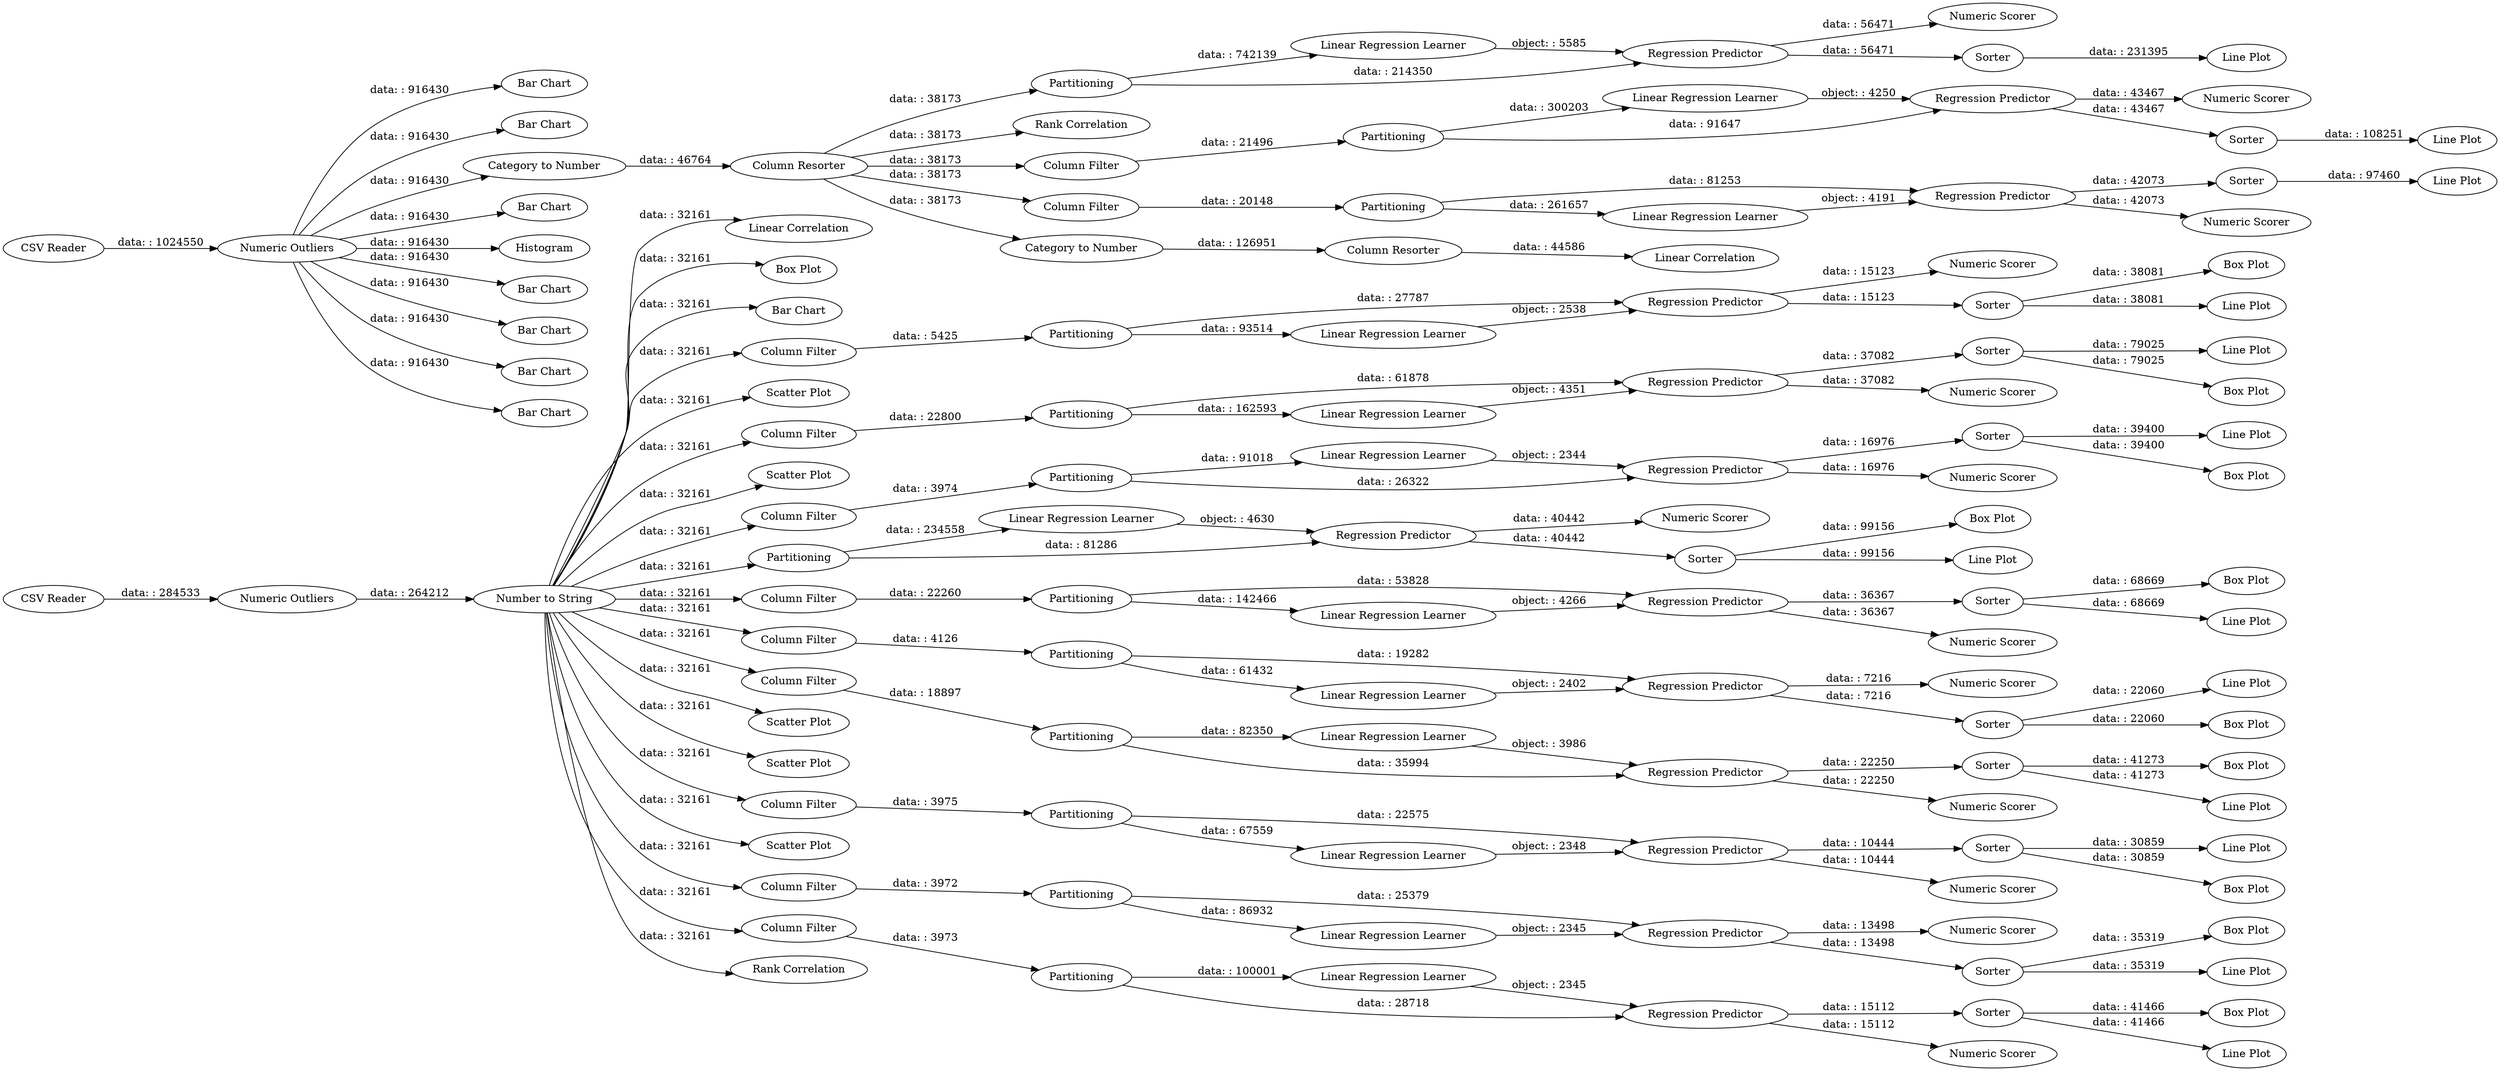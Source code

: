 digraph {
	"-4829993132496889525_99" [label="Linear Regression Learner"]
	"-4829993132496889525_19" [label="Linear Regression Learner"]
	"-4829993132496889525_87" [label="Line Plot"]
	"-4829993132496889525_110" [label=Sorter]
	"-4829993132496889525_106" [label=Partitioning]
	"-4829993132496889525_126" [label="Line Plot"]
	"-4829993132496889525_32" [label="Bar Chart"]
	"-4829993132496889525_103" [label=Sorter]
	"-4829993132496889525_66" [label="Linear Correlation"]
	"-4829993132496889525_113" [label="Regression Predictor"]
	"-4829993132496889525_115" [label="Number to String"]
	"-4829993132496889525_125" [label="Box Plot"]
	"-4829993132496889525_35" [label="Bar Chart"]
	"-4829993132496889525_120" [label="Linear Regression Learner"]
	"-4829993132496889525_90" [label="Linear Regression Learner"]
	"-4829993132496889525_62" [label="Regression Predictor"]
	"-4829993132496889525_122" [label="Numeric Scorer"]
	"-4829993132496889525_79" [label="Regression Predictor"]
	"-4829993132496889525_77" [label=Partitioning]
	"-4829993132496889525_25" [label="Regression Predictor"]
	"-4829993132496889525_5" [label="Linear Regression Learner"]
	"-4829993132496889525_89" [label=Partitioning]
	"-4829993132496889525_118" [label="Box Plot"]
	"-4829993132496889525_114" [label="Linear Regression Learner"]
	"-4829993132496889525_16" [label="Numeric Scorer"]
	"-4829993132496889525_29" [label="Linear Regression Learner"]
	"-4829993132496889525_4" [label="Category to Number"]
	"-4829993132496889525_6" [label=Partitioning]
	"-4829993132496889525_134" [label="Bar Chart"]
	"-4829993132496889525_83" [label="Regression Predictor"]
	"-4829993132496889525_56" [label="Column Filter"]
	"-4829993132496889525_27" [label=Sorter]
	"-4829993132496889525_138" [label="Scatter Plot"]
	"-4829993132496889525_33" [label="Bar Chart"]
	"-4829993132496889525_132" [label="Column Filter"]
	"-4829993132496889525_116" [label=Sorter]
	"-4829993132496889525_117" [label="Line Plot"]
	"-4829993132496889525_57" [label=Sorter]
	"-4829993132496889525_137" [label="Scatter Plot"]
	"-4829993132496889525_60" [label=Partitioning]
	"-4829993132496889525_88" [label="Box Plot"]
	"-4829993132496889525_15" [label="Regression Predictor"]
	"-4829993132496889525_112" [label="Numeric Scorer"]
	"-4829993132496889525_17" [label=Sorter]
	"-4829993132496889525_1" [label="CSV Reader"]
	"-4829993132496889525_80" [label="Numeric Scorer"]
	"-4829993132496889525_69" [label="Box Plot"]
	"-4829993132496889525_85" [label="Column Filter"]
	"-4829993132496889525_40" [label="Numeric Outliers"]
	"-4829993132496889525_119" [label=Partitioning]
	"-4829993132496889525_59" [label="Box Plot"]
	"-4829993132496889525_61" [label="Linear Regression Learner"]
	"-4829993132496889525_98" [label=Partitioning]
	"-4829993132496889525_107" [label=Partitioning]
	"-4829993132496889525_78" [label="Linear Regression Learner"]
	"-4829993132496889525_100" [label="Regression Predictor"]
	"-4829993132496889525_127" [label="Box Plot"]
	"-4829993132496889525_67" [label=Sorter]
	"-4829993132496889525_8" [label="Numeric Scorer"]
	"-4829993132496889525_64" [label="Column Filter"]
	"-4829993132496889525_34" [label=Histogram]
	"-4829993132496889525_68" [label="Line Plot"]
	"-4829993132496889525_9" [label=Sorter]
	"-4829993132496889525_81" [label="Column Filter"]
	"-4829993132496889525_73" [label="Numeric Scorer"]
	"-4829993132496889525_97" [label="Box Plot"]
	"-4829993132496889525_101" [label="Numeric Scorer"]
	"-4829993132496889525_71" [label="Linear Regression Learner"]
	"-4829993132496889525_128" [label=Partitioning]
	"-4829993132496889525_26" [label="Numeric Scorer"]
	"-4829993132496889525_22" [label="Column Resorter"]
	"-4829993132496889525_105" [label="Box Plot"]
	"-4829993132496889525_55" [label="Numeric Scorer"]
	"-4829993132496889525_51" [label="Box Plot"]
	"-4829993132496889525_30" [label="Bar Chart"]
	"-4829993132496889525_75" [label="Line Plot"]
	"-4829993132496889525_76" [label="Box Plot"]
	"-4829993132496889525_92" [label="Regression Predictor"]
	"-4829993132496889525_74" [label="Column Filter"]
	"-4829993132496889525_86" [label=Sorter]
	"-4829993132496889525_52" [label=Partitioning]
	"-4829993132496889525_11" [label="Rank Correlation"]
	"-4829993132496889525_135" [label="Scatter Plot"]
	"-4829993132496889525_93" [label="Numeric Scorer"]
	"-4829993132496889525_136" [label="Scatter Plot"]
	"-4829993132496889525_104" [label="Line Plot"]
	"-4829993132496889525_109" [label="Line Plot"]
	"-4829993132496889525_12" [label="Column Resorter"]
	"-4829993132496889525_36" [label="Bar Chart"]
	"-4829993132496889525_111" [label="Column Filter"]
	"-4829993132496889525_20" [label="Linear Correlation"]
	"-4829993132496889525_54" [label="Regression Predictor"]
	"-4829993132496889525_13" [label="Column Filter"]
	"-4829993132496889525_70" [label=Partitioning]
	"-4829993132496889525_130" [label="Regression Predictor"]
	"-4829993132496889525_7" [label="Regression Predictor"]
	"-4829993132496889525_91" [label="Linear Regression Learner"]
	"-4829993132496889525_84" [label="Numeric Scorer"]
	"-4829993132496889525_63" [label="Numeric Scorer"]
	"-4829993132496889525_82" [label=Sorter]
	"-4829993132496889525_50" [label="Line Plot"]
	"-4829993132496889525_38" [label="Bar Chart"]
	"-4829993132496889525_14" [label=Partitioning]
	"-4829993132496889525_49" [label=Sorter]
	"-4829993132496889525_58" [label="Line Plot"]
	"-4829993132496889525_10" [label="Line Plot"]
	"-4829993132496889525_96" [label="Line Plot"]
	"-4829993132496889525_28" [label="Line Plot"]
	"-4829993132496889525_124" [label="Scatter Plot"]
	"-4829993132496889525_24" [label=Partitioning]
	"-4829993132496889525_133" [label=Sorter]
	"-4829993132496889525_3" [label="Numeric Outliers"]
	"-4829993132496889525_72" [label="Regression Predictor"]
	"-4829993132496889525_23" [label="Column Filter"]
	"-4829993132496889525_53" [label="Linear Regression Learner"]
	"-4829993132496889525_95" [label=Sorter]
	"-4829993132496889525_21" [label="Category to Number"]
	"-4829993132496889525_18" [label="Line Plot"]
	"-4829993132496889525_94" [label="Column Filter"]
	"-4829993132496889525_31" [label="Bar Chart"]
	"-4829993132496889525_102" [label="Column Filter"]
	"-4829993132496889525_65" [label="Rank Correlation"]
	"-4829993132496889525_131" [label="Numeric Scorer"]
	"-4829993132496889525_121" [label="Regression Predictor"]
	"-4829993132496889525_129" [label="Linear Regression Learner"]
	"-4829993132496889525_108" [label="Box Plot"]
	"-4829993132496889525_39" [label="CSV Reader"]
	"-4829993132496889525_62" -> "-4829993132496889525_57" [label="data: : 36367"]
	"-4829993132496889525_27" -> "-4829993132496889525_28" [label="data: : 97460"]
	"-4829993132496889525_78" -> "-4829993132496889525_79" [label="object: : 2402"]
	"-4829993132496889525_115" -> "-4829993132496889525_94" [label="data: : 32161"]
	"-4829993132496889525_70" -> "-4829993132496889525_72" [label="data: : 35994"]
	"-4829993132496889525_25" -> "-4829993132496889525_26" [label="data: : 42073"]
	"-4829993132496889525_57" -> "-4829993132496889525_59" [label="data: : 68669"]
	"-4829993132496889525_103" -> "-4829993132496889525_104" [label="data: : 41466"]
	"-4829993132496889525_115" -> "-4829993132496889525_66" [label="data: : 32161"]
	"-4829993132496889525_114" -> "-4829993132496889525_113" [label="object: : 2348"]
	"-4829993132496889525_129" -> "-4829993132496889525_130" [label="object: : 4351"]
	"-4829993132496889525_115" -> "-4829993132496889525_56" [label="data: : 32161"]
	"-4829993132496889525_74" -> "-4829993132496889525_70" [label="data: : 18897"]
	"-4829993132496889525_115" -> "-4829993132496889525_111" [label="data: : 32161"]
	"-4829993132496889525_115" -> "-4829993132496889525_138" [label="data: : 32161"]
	"-4829993132496889525_40" -> "-4829993132496889525_115" [label="data: : 264212"]
	"-4829993132496889525_89" -> "-4829993132496889525_83" [label="data: : 26322"]
	"-4829993132496889525_115" -> "-4829993132496889525_64" [label="data: : 32161"]
	"-4829993132496889525_115" -> "-4829993132496889525_102" [label="data: : 32161"]
	"-4829993132496889525_121" -> "-4829993132496889525_116" [label="data: : 40442"]
	"-4829993132496889525_12" -> "-4829993132496889525_13" [label="data: : 38173"]
	"-4829993132496889525_133" -> "-4829993132496889525_126" [label="data: : 79025"]
	"-4829993132496889525_61" -> "-4829993132496889525_62" [label="object: : 4266"]
	"-4829993132496889525_53" -> "-4829993132496889525_54" [label="object: : 2538"]
	"-4829993132496889525_3" -> "-4829993132496889525_35" [label="data: : 916430"]
	"-4829993132496889525_83" -> "-4829993132496889525_86" [label="data: : 16976"]
	"-4829993132496889525_14" -> "-4829993132496889525_15" [label="data: : 91647"]
	"-4829993132496889525_9" -> "-4829993132496889525_10" [label="data: : 231395"]
	"-4829993132496889525_77" -> "-4829993132496889525_78" [label="data: : 61432"]
	"-4829993132496889525_128" -> "-4829993132496889525_130" [label="data: : 61878"]
	"-4829993132496889525_3" -> "-4829993132496889525_36" [label="data: : 916430"]
	"-4829993132496889525_113" -> "-4829993132496889525_110" [label="data: : 10444"]
	"-4829993132496889525_86" -> "-4829993132496889525_87" [label="data: : 39400"]
	"-4829993132496889525_92" -> "-4829993132496889525_93" [label="data: : 13498"]
	"-4829993132496889525_49" -> "-4829993132496889525_51" [label="data: : 38081"]
	"-4829993132496889525_79" -> "-4829993132496889525_82" [label="data: : 7216"]
	"-4829993132496889525_130" -> "-4829993132496889525_133" [label="data: : 37082"]
	"-4829993132496889525_22" -> "-4829993132496889525_20" [label="data: : 44586"]
	"-4829993132496889525_119" -> "-4829993132496889525_120" [label="data: : 234558"]
	"-4829993132496889525_132" -> "-4829993132496889525_128" [label="data: : 22800"]
	"-4829993132496889525_128" -> "-4829993132496889525_129" [label="data: : 162593"]
	"-4829993132496889525_86" -> "-4829993132496889525_88" [label="data: : 39400"]
	"-4829993132496889525_115" -> "-4829993132496889525_125" [label="data: : 32161"]
	"-4829993132496889525_5" -> "-4829993132496889525_7" [label="object: : 5585"]
	"-4829993132496889525_115" -> "-4829993132496889525_136" [label="data: : 32161"]
	"-4829993132496889525_29" -> "-4829993132496889525_25" [label="object: : 4191"]
	"-4829993132496889525_119" -> "-4829993132496889525_121" [label="data: : 81286"]
	"-4829993132496889525_3" -> "-4829993132496889525_38" [label="data: : 916430"]
	"-4829993132496889525_3" -> "-4829993132496889525_32" [label="data: : 916430"]
	"-4829993132496889525_21" -> "-4829993132496889525_22" [label="data: : 126951"]
	"-4829993132496889525_94" -> "-4829993132496889525_98" [label="data: : 3972"]
	"-4829993132496889525_98" -> "-4829993132496889525_92" [label="data: : 25379"]
	"-4829993132496889525_54" -> "-4829993132496889525_49" [label="data: : 15123"]
	"-4829993132496889525_81" -> "-4829993132496889525_77" [label="data: : 4126"]
	"-4829993132496889525_3" -> "-4829993132496889525_4" [label="data: : 916430"]
	"-4829993132496889525_17" -> "-4829993132496889525_18" [label="data: : 108251"]
	"-4829993132496889525_130" -> "-4829993132496889525_131" [label="data: : 37082"]
	"-4829993132496889525_12" -> "-4829993132496889525_6" [label="data: : 38173"]
	"-4829993132496889525_95" -> "-4829993132496889525_96" [label="data: : 35319"]
	"-4829993132496889525_72" -> "-4829993132496889525_67" [label="data: : 22250"]
	"-4829993132496889525_115" -> "-4829993132496889525_81" [label="data: : 32161"]
	"-4829993132496889525_89" -> "-4829993132496889525_90" [label="data: : 91018"]
	"-4829993132496889525_115" -> "-4829993132496889525_124" [label="data: : 32161"]
	"-4829993132496889525_110" -> "-4829993132496889525_109" [label="data: : 30859"]
	"-4829993132496889525_82" -> "-4829993132496889525_75" [label="data: : 22060"]
	"-4829993132496889525_3" -> "-4829993132496889525_33" [label="data: : 916430"]
	"-4829993132496889525_52" -> "-4829993132496889525_53" [label="data: : 93514"]
	"-4829993132496889525_91" -> "-4829993132496889525_92" [label="object: : 2345"]
	"-4829993132496889525_15" -> "-4829993132496889525_16" [label="data: : 43467"]
	"-4829993132496889525_83" -> "-4829993132496889525_84" [label="data: : 16976"]
	"-4829993132496889525_77" -> "-4829993132496889525_79" [label="data: : 19282"]
	"-4829993132496889525_56" -> "-4829993132496889525_52" [label="data: : 5425"]
	"-4829993132496889525_98" -> "-4829993132496889525_91" [label="data: : 86932"]
	"-4829993132496889525_113" -> "-4829993132496889525_112" [label="data: : 10444"]
	"-4829993132496889525_19" -> "-4829993132496889525_15" [label="object: : 4250"]
	"-4829993132496889525_60" -> "-4829993132496889525_62" [label="data: : 53828"]
	"-4829993132496889525_95" -> "-4829993132496889525_97" [label="data: : 35319"]
	"-4829993132496889525_106" -> "-4829993132496889525_100" [label="data: : 28718"]
	"-4829993132496889525_15" -> "-4829993132496889525_17" [label="data: : 43467"]
	"-4829993132496889525_6" -> "-4829993132496889525_5" [label="data: : 742139"]
	"-4829993132496889525_110" -> "-4829993132496889525_108" [label="data: : 30859"]
	"-4829993132496889525_67" -> "-4829993132496889525_68" [label="data: : 41273"]
	"-4829993132496889525_99" -> "-4829993132496889525_100" [label="object: : 2345"]
	"-4829993132496889525_102" -> "-4829993132496889525_106" [label="data: : 3973"]
	"-4829993132496889525_6" -> "-4829993132496889525_7" [label="data: : 214350"]
	"-4829993132496889525_3" -> "-4829993132496889525_31" [label="data: : 916430"]
	"-4829993132496889525_24" -> "-4829993132496889525_25" [label="data: : 81253"]
	"-4829993132496889525_7" -> "-4829993132496889525_8" [label="data: : 56471"]
	"-4829993132496889525_12" -> "-4829993132496889525_23" [label="data: : 38173"]
	"-4829993132496889525_115" -> "-4829993132496889525_132" [label="data: : 32161"]
	"-4829993132496889525_57" -> "-4829993132496889525_58" [label="data: : 68669"]
	"-4829993132496889525_23" -> "-4829993132496889525_24" [label="data: : 20148"]
	"-4829993132496889525_115" -> "-4829993132496889525_65" [label="data: : 32161"]
	"-4829993132496889525_64" -> "-4829993132496889525_60" [label="data: : 22260"]
	"-4829993132496889525_120" -> "-4829993132496889525_121" [label="object: : 4630"]
	"-4829993132496889525_3" -> "-4829993132496889525_30" [label="data: : 916430"]
	"-4829993132496889525_111" -> "-4829993132496889525_107" [label="data: : 3975"]
	"-4829993132496889525_92" -> "-4829993132496889525_95" [label="data: : 13498"]
	"-4829993132496889525_121" -> "-4829993132496889525_122" [label="data: : 40442"]
	"-4829993132496889525_116" -> "-4829993132496889525_118" [label="data: : 99156"]
	"-4829993132496889525_79" -> "-4829993132496889525_80" [label="data: : 7216"]
	"-4829993132496889525_71" -> "-4829993132496889525_72" [label="object: : 3986"]
	"-4829993132496889525_133" -> "-4829993132496889525_127" [label="data: : 79025"]
	"-4829993132496889525_24" -> "-4829993132496889525_29" [label="data: : 261657"]
	"-4829993132496889525_25" -> "-4829993132496889525_27" [label="data: : 42073"]
	"-4829993132496889525_106" -> "-4829993132496889525_99" [label="data: : 100001"]
	"-4829993132496889525_39" -> "-4829993132496889525_40" [label="data: : 284533"]
	"-4829993132496889525_62" -> "-4829993132496889525_63" [label="data: : 36367"]
	"-4829993132496889525_82" -> "-4829993132496889525_76" [label="data: : 22060"]
	"-4829993132496889525_7" -> "-4829993132496889525_9" [label="data: : 56471"]
	"-4829993132496889525_14" -> "-4829993132496889525_19" [label="data: : 300203"]
	"-4829993132496889525_100" -> "-4829993132496889525_101" [label="data: : 15112"]
	"-4829993132496889525_90" -> "-4829993132496889525_83" [label="object: : 2344"]
	"-4829993132496889525_12" -> "-4829993132496889525_11" [label="data: : 38173"]
	"-4829993132496889525_115" -> "-4829993132496889525_137" [label="data: : 32161"]
	"-4829993132496889525_1" -> "-4829993132496889525_3" [label="data: : 1024550"]
	"-4829993132496889525_70" -> "-4829993132496889525_71" [label="data: : 82350"]
	"-4829993132496889525_103" -> "-4829993132496889525_105" [label="data: : 41466"]
	"-4829993132496889525_115" -> "-4829993132496889525_119" [label="data: : 32161"]
	"-4829993132496889525_115" -> "-4829993132496889525_134" [label="data: : 32161"]
	"-4829993132496889525_4" -> "-4829993132496889525_12" [label="data: : 46764"]
	"-4829993132496889525_115" -> "-4829993132496889525_74" [label="data: : 32161"]
	"-4829993132496889525_85" -> "-4829993132496889525_89" [label="data: : 3974"]
	"-4829993132496889525_54" -> "-4829993132496889525_55" [label="data: : 15123"]
	"-4829993132496889525_52" -> "-4829993132496889525_54" [label="data: : 27787"]
	"-4829993132496889525_72" -> "-4829993132496889525_73" [label="data: : 22250"]
	"-4829993132496889525_107" -> "-4829993132496889525_113" [label="data: : 22575"]
	"-4829993132496889525_116" -> "-4829993132496889525_117" [label="data: : 99156"]
	"-4829993132496889525_100" -> "-4829993132496889525_103" [label="data: : 15112"]
	"-4829993132496889525_115" -> "-4829993132496889525_85" [label="data: : 32161"]
	"-4829993132496889525_3" -> "-4829993132496889525_34" [label="data: : 916430"]
	"-4829993132496889525_49" -> "-4829993132496889525_50" [label="data: : 38081"]
	"-4829993132496889525_12" -> "-4829993132496889525_21" [label="data: : 38173"]
	"-4829993132496889525_67" -> "-4829993132496889525_69" [label="data: : 41273"]
	"-4829993132496889525_13" -> "-4829993132496889525_14" [label="data: : 21496"]
	"-4829993132496889525_60" -> "-4829993132496889525_61" [label="data: : 142466"]
	"-4829993132496889525_107" -> "-4829993132496889525_114" [label="data: : 67559"]
	"-4829993132496889525_115" -> "-4829993132496889525_135" [label="data: : 32161"]
	rankdir=LR
}

